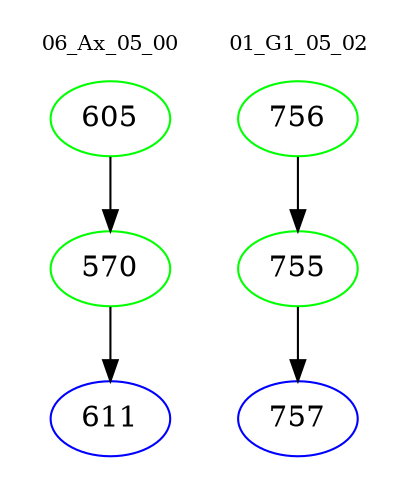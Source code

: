 digraph{
subgraph cluster_0 {
color = white
label = "06_Ax_05_00";
fontsize=10;
T0_605 [label="605", color="green"]
T0_605 -> T0_570 [color="black"]
T0_570 [label="570", color="green"]
T0_570 -> T0_611 [color="black"]
T0_611 [label="611", color="blue"]
}
subgraph cluster_1 {
color = white
label = "01_G1_05_02";
fontsize=10;
T1_756 [label="756", color="green"]
T1_756 -> T1_755 [color="black"]
T1_755 [label="755", color="green"]
T1_755 -> T1_757 [color="black"]
T1_757 [label="757", color="blue"]
}
}
